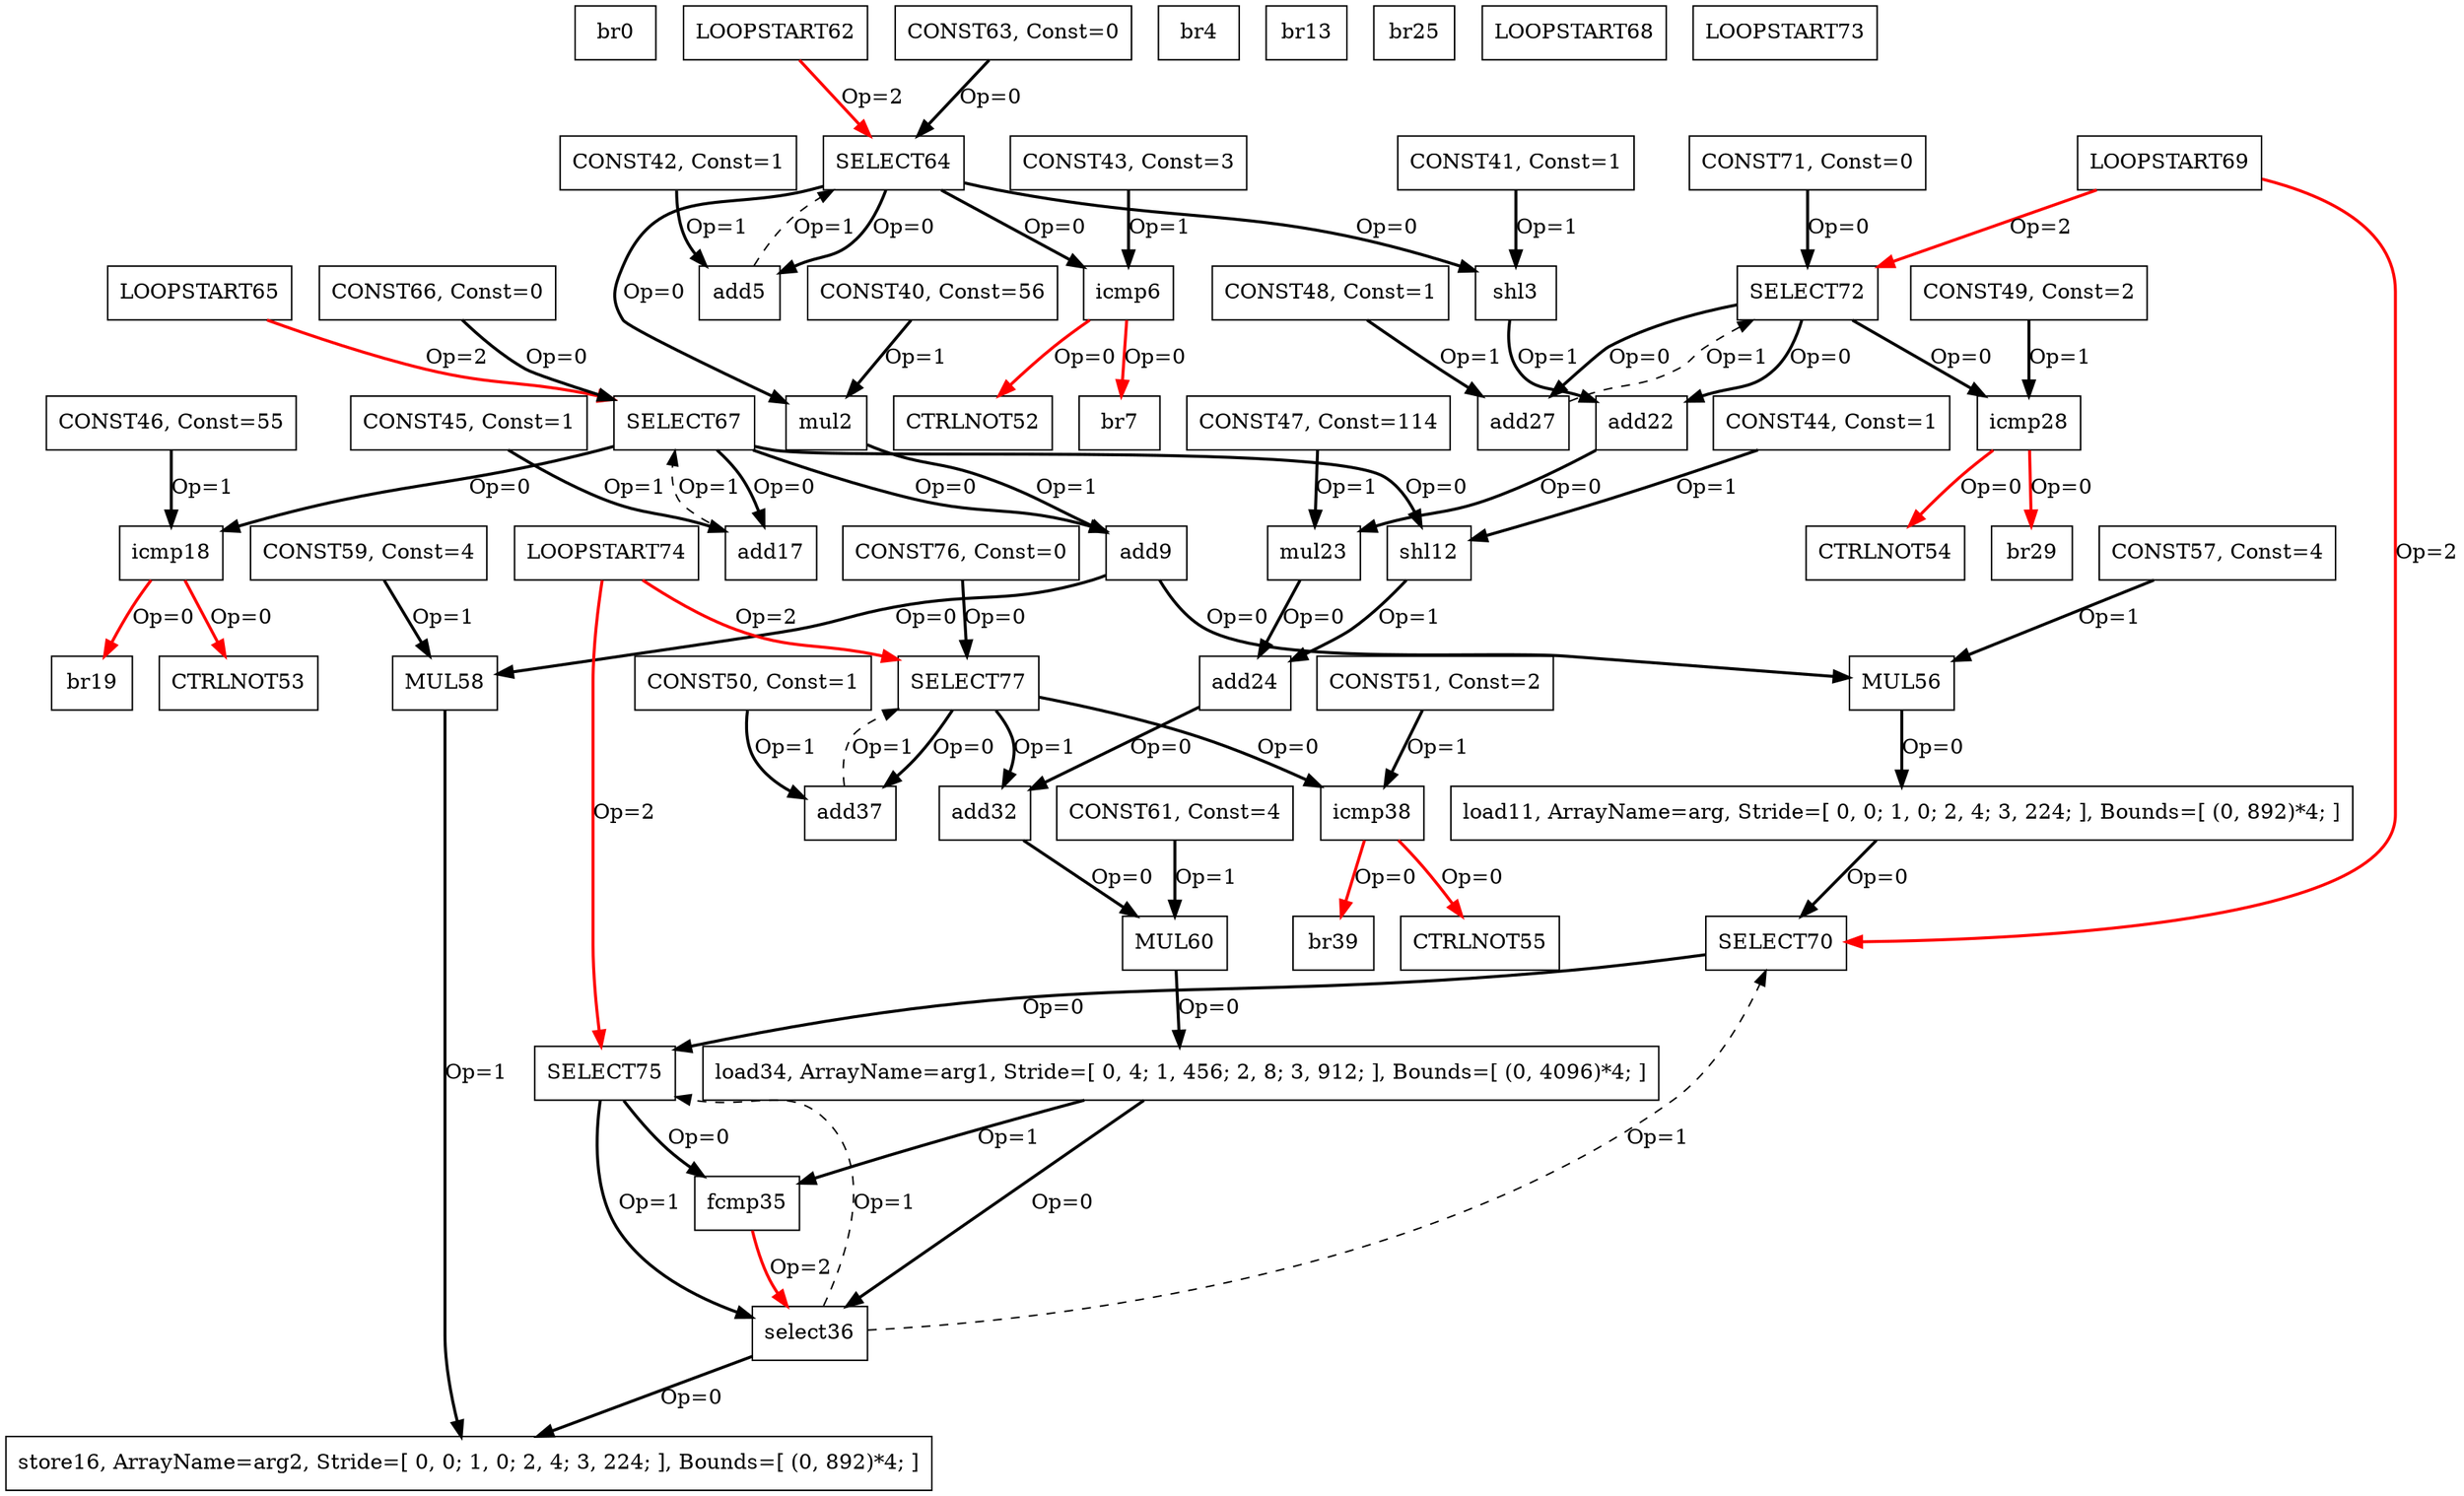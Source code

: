 Digraph G {
br0[label = "br0", shape = box, color = black];
mul2[label = "mul2", shape = box, color = black];
shl3[label = "shl3", shape = box, color = black];
br4[label = "br4", shape = box, color = black];
add5[label = "add5", shape = box, color = black];
icmp6[label = "icmp6", shape = box, color = black];
br7[label = "br7", shape = box, color = black];
add9[label = "add9", shape = box, color = black];
load11[label = "load11, ArrayName=arg, Stride=[ 0, 0; 1, 0; 2, 4; 3, 224; ], Bounds=[ (0, 892)*4; ]", shape = box, color = black];
shl12[label = "shl12", shape = box, color = black];
br13[label = "br13", shape = box, color = black];
store16[label = "store16, ArrayName=arg2, Stride=[ 0, 0; 1, 0; 2, 4; 3, 224; ], Bounds=[ (0, 892)*4; ]", shape = box, color = black];
add17[label = "add17", shape = box, color = black];
icmp18[label = "icmp18", shape = box, color = black];
br19[label = "br19", shape = box, color = black];
add22[label = "add22", shape = box, color = black];
mul23[label = "mul23", shape = box, color = black];
add24[label = "add24", shape = box, color = black];
br25[label = "br25", shape = box, color = black];
add27[label = "add27", shape = box, color = black];
icmp28[label = "icmp28", shape = box, color = black];
br29[label = "br29", shape = box, color = black];
add32[label = "add32", shape = box, color = black];
load34[label = "load34, ArrayName=arg1, Stride=[ 0, 4; 1, 456; 2, 8; 3, 912; ], Bounds=[ (0, 4096)*4; ]", shape = box, color = black];
fcmp35[label = "fcmp35", shape = box, color = black];
select36[label = "select36", shape = box, color = black];
add37[label = "add37", shape = box, color = black];
icmp38[label = "icmp38", shape = box, color = black];
br39[label = "br39", shape = box, color = black];
CONST40[label = "CONST40, Const=56", shape = box, color = black];
CONST41[label = "CONST41, Const=1", shape = box, color = black];
CONST42[label = "CONST42, Const=1", shape = box, color = black];
CONST43[label = "CONST43, Const=3", shape = box, color = black];
CONST44[label = "CONST44, Const=1", shape = box, color = black];
CONST45[label = "CONST45, Const=1", shape = box, color = black];
CONST46[label = "CONST46, Const=55", shape = box, color = black];
CONST47[label = "CONST47, Const=114", shape = box, color = black];
CONST48[label = "CONST48, Const=1", shape = box, color = black];
CONST49[label = "CONST49, Const=2", shape = box, color = black];
CONST50[label = "CONST50, Const=1", shape = box, color = black];
CONST51[label = "CONST51, Const=2", shape = box, color = black];
CTRLNOT52[label = "CTRLNOT52", shape = box, color = black];
CTRLNOT53[label = "CTRLNOT53", shape = box, color = black];
CTRLNOT54[label = "CTRLNOT54", shape = box, color = black];
CTRLNOT55[label = "CTRLNOT55", shape = box, color = black];
MUL56[label = "MUL56", shape = box, color = black];
CONST57[label = "CONST57, Const=4", shape = box, color = black];
MUL58[label = "MUL58", shape = box, color = black];
CONST59[label = "CONST59, Const=4", shape = box, color = black];
MUL60[label = "MUL60", shape = box, color = black];
CONST61[label = "CONST61, Const=4", shape = box, color = black];
LOOPSTART62[label = "LOOPSTART62", shape = box, color = black];
CONST63[label = "CONST63, Const=0", shape = box, color = black];
SELECT64[label = "SELECT64", shape = box, color = black];
LOOPSTART65[label = "LOOPSTART65", shape = box, color = black];
CONST66[label = "CONST66, Const=0", shape = box, color = black];
SELECT67[label = "SELECT67", shape = box, color = black];
LOOPSTART68[label = "LOOPSTART68", shape = box, color = black];
LOOPSTART69[label = "LOOPSTART69", shape = box, color = black];
SELECT70[label = "SELECT70", shape = box, color = black];
CONST71[label = "CONST71, Const=0", shape = box, color = black];
SELECT72[label = "SELECT72", shape = box, color = black];
LOOPSTART73[label = "LOOPSTART73", shape = box, color = black];
LOOPSTART74[label = "LOOPSTART74", shape = box, color = black];
SELECT75[label = "SELECT75", shape = box, color = black];
CONST76[label = "CONST76, Const=0", shape = box, color = black];
SELECT77[label = "SELECT77", shape = box, color = black];
CONST40 -> mul2[color = black, style = bold, label = "Op=1"];
mul2 -> add9[color = black, style = bold, label = "Op=1"];
CONST41 -> shl3[color = black, style = bold, label = "Op=1"];
shl3 -> add22[color = black, style = bold, label = "Op=1"];
CONST42 -> add5[color = black, style = bold, label = "Op=1"];
CONST43 -> icmp6[color = black, style = bold, label = "Op=1"];
icmp6 -> br7[color = red, style = bold, label = "Op=0"];
CONST44 -> shl12[color = black, style = bold, label = "Op=1"];
shl12 -> add24[color = black, style = bold, label = "Op=1"];
CONST45 -> add17[color = black, style = bold, label = "Op=1"];
CONST46 -> icmp18[color = black, style = bold, label = "Op=1"];
icmp18 -> br19[color = red, style = bold, label = "Op=0"];
add22 -> mul23[color = black, style = bold, label = "Op=0"];
CONST47 -> mul23[color = black, style = bold, label = "Op=1"];
mul23 -> add24[color = black, style = bold, label = "Op=0"];
add24 -> add32[color = black, style = bold, label = "Op=0"];
CONST48 -> add27[color = black, style = bold, label = "Op=1"];
CONST49 -> icmp28[color = black, style = bold, label = "Op=1"];
icmp28 -> br29[color = red, style = bold, label = "Op=0"];
load34 -> select36[color = black, style = bold, label = "Op=0"];
load34 -> fcmp35[color = black, style = bold, label = "Op=1"];
fcmp35 -> select36[color = red, style = bold, label = "Op=2"];
CONST50 -> add37[color = black, style = bold, label = "Op=1"];
CONST51 -> icmp38[color = black, style = bold, label = "Op=1"];
icmp38 -> br39[color = red, style = bold, label = "Op=0"];
icmp6 -> CTRLNOT52[color = red, style = bold, label = "Op=0"];
icmp18 -> CTRLNOT53[color = red, style = bold, label = "Op=0"];
icmp28 -> CTRLNOT54[color = red, style = bold, label = "Op=0"];
icmp38 -> CTRLNOT55[color = red, style = bold, label = "Op=0"];
add9 -> MUL56[color = black, style = bold, label = "Op=0"];
CONST57 -> MUL56[color = black, style = bold, label = "Op=1"];
MUL56 -> load11[color = black, style = bold, label = "Op=0"];
add9 -> MUL58[color = black, style = bold, label = "Op=0"];
CONST59 -> MUL58[color = black, style = bold, label = "Op=1"];
MUL58 -> store16[color = black, style = bold, label = "Op=1"];
add32 -> MUL60[color = black, style = bold, label = "Op=0"];
CONST61 -> MUL60[color = black, style = bold, label = "Op=1"];
MUL60 -> load34[color = black, style = bold, label = "Op=0"];
CONST63 -> SELECT64[color = black, style = bold, label = "Op=0"];
add5 -> SELECT64[color = black, style = dashed, label = "Op=1"];
LOOPSTART62 -> SELECT64[color = red, style = bold, label = "Op=2"];
SELECT64 -> icmp6[color = black, style = bold, label = "Op=0"];
SELECT64 -> add5[color = black, style = bold, label = "Op=0"];
SELECT64 -> shl3[color = black, style = bold, label = "Op=0"];
SELECT64 -> mul2[color = black, style = bold, label = "Op=0"];
CONST66 -> SELECT67[color = black, style = bold, label = "Op=0"];
add17 -> SELECT67[color = black, style = dashed, label = "Op=1"];
LOOPSTART65 -> SELECT67[color = red, style = bold, label = "Op=2"];
SELECT67 -> icmp18[color = black, style = bold, label = "Op=0"];
SELECT67 -> add17[color = black, style = bold, label = "Op=0"];
SELECT67 -> shl12[color = black, style = bold, label = "Op=0"];
SELECT67 -> add9[color = black, style = bold, label = "Op=0"];
load11 -> SELECT70[color = black, style = bold, label = "Op=0"];
LOOPSTART69 -> SELECT70[color = red, style = bold, label = "Op=2"];
CONST71 -> SELECT72[color = black, style = bold, label = "Op=0"];
add27 -> SELECT72[color = black, style = dashed, label = "Op=1"];
LOOPSTART69 -> SELECT72[color = red, style = bold, label = "Op=2"];
SELECT72 -> icmp28[color = black, style = bold, label = "Op=0"];
SELECT72 -> add27[color = black, style = bold, label = "Op=0"];
SELECT72 -> add22[color = black, style = bold, label = "Op=0"];
select36 -> store16[color = black, style = bold, label = "Op=0"];
select36 -> SELECT70[color = black, style = dashed, label = "Op=1"];
SELECT70 -> SELECT75[color = black, style = bold, label = "Op=0"];
select36 -> SELECT75[color = black, style = dashed, label = "Op=1"];
LOOPSTART74 -> SELECT75[color = red, style = bold, label = "Op=2"];
SELECT75 -> select36[color = black, style = bold, label = "Op=1"];
SELECT75 -> fcmp35[color = black, style = bold, label = "Op=0"];
CONST76 -> SELECT77[color = black, style = bold, label = "Op=0"];
add37 -> SELECT77[color = black, style = dashed, label = "Op=1"];
LOOPSTART74 -> SELECT77[color = red, style = bold, label = "Op=2"];
SELECT77 -> icmp38[color = black, style = bold, label = "Op=0"];
SELECT77 -> add37[color = black, style = bold, label = "Op=0"];
SELECT77 -> add32[color = black, style = bold, label = "Op=1"];
}

